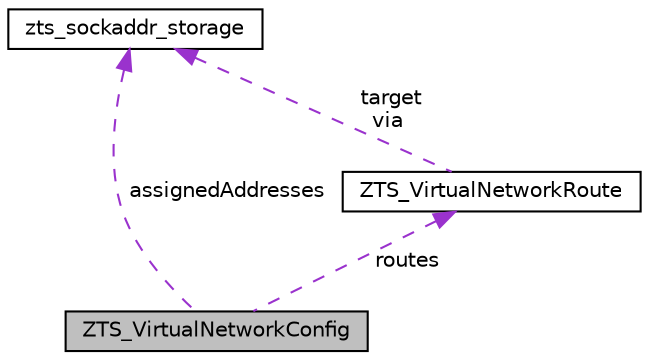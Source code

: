 digraph "ZTS_VirtualNetworkConfig"
{
 // LATEX_PDF_SIZE
  edge [fontname="Helvetica",fontsize="10",labelfontname="Helvetica",labelfontsize="10"];
  node [fontname="Helvetica",fontsize="10",shape=record];
  Node1 [label="ZTS_VirtualNetworkConfig",height=0.2,width=0.4,color="black", fillcolor="grey75", style="filled", fontcolor="black",tooltip=" "];
  Node2 -> Node1 [dir="back",color="darkorchid3",fontsize="10",style="dashed",label=" routes" ,fontname="Helvetica"];
  Node2 [label="ZTS_VirtualNetworkRoute",height=0.2,width=0.4,color="black", fillcolor="white", style="filled",URL="$structZTS__VirtualNetworkRoute.html",tooltip=" "];
  Node3 -> Node2 [dir="back",color="darkorchid3",fontsize="10",style="dashed",label=" target\nvia" ,fontname="Helvetica"];
  Node3 [label="zts_sockaddr_storage",height=0.2,width=0.4,color="black", fillcolor="white", style="filled",URL="$structzts__sockaddr__storage.html",tooltip=" "];
  Node3 -> Node1 [dir="back",color="darkorchid3",fontsize="10",style="dashed",label=" assignedAddresses" ,fontname="Helvetica"];
}
